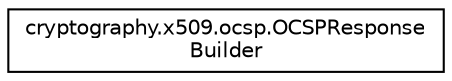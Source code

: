 digraph "Graphical Class Hierarchy"
{
 // LATEX_PDF_SIZE
  edge [fontname="Helvetica",fontsize="10",labelfontname="Helvetica",labelfontsize="10"];
  node [fontname="Helvetica",fontsize="10",shape=record];
  rankdir="LR";
  Node0 [label="cryptography.x509.ocsp.OCSPResponse\lBuilder",height=0.2,width=0.4,color="black", fillcolor="white", style="filled",URL="$classcryptography_1_1x509_1_1ocsp_1_1OCSPResponseBuilder.html",tooltip=" "];
}
